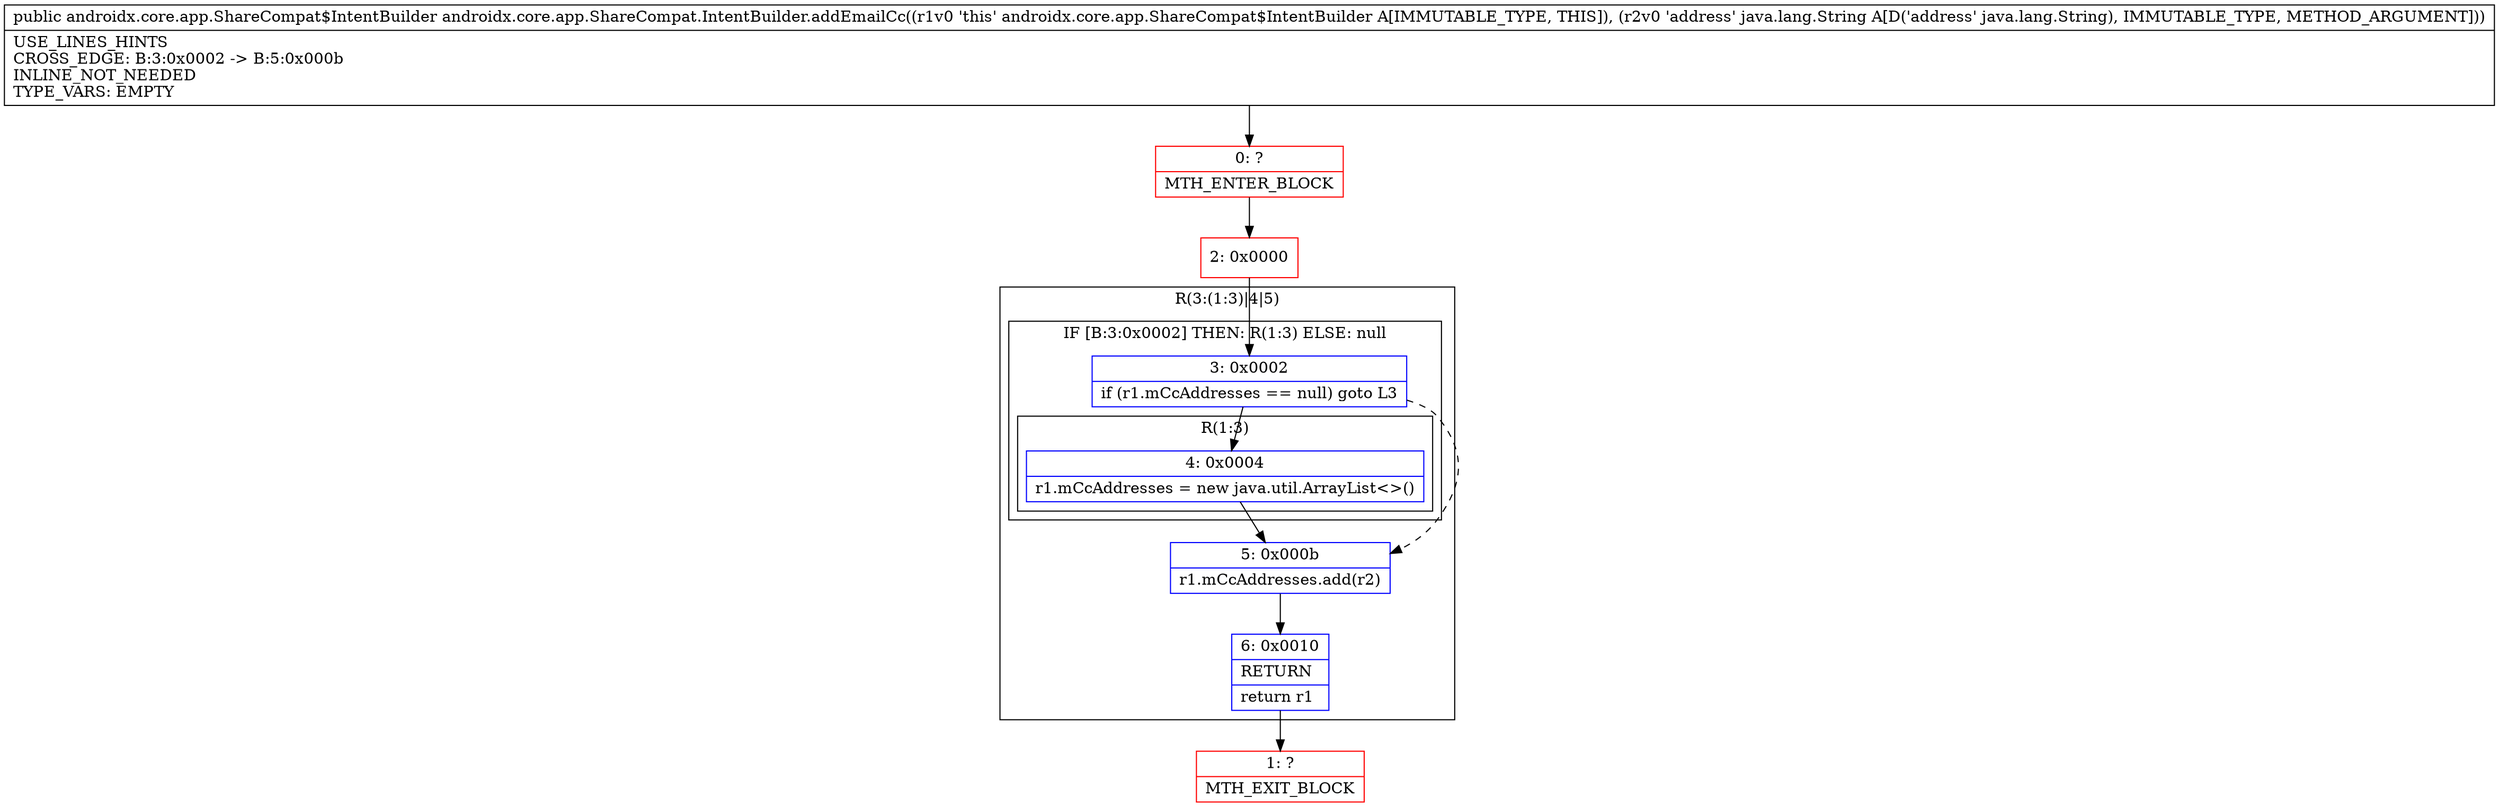 digraph "CFG forandroidx.core.app.ShareCompat.IntentBuilder.addEmailCc(Ljava\/lang\/String;)Landroidx\/core\/app\/ShareCompat$IntentBuilder;" {
subgraph cluster_Region_1994351551 {
label = "R(3:(1:3)|4|5)";
node [shape=record,color=blue];
subgraph cluster_IfRegion_247086009 {
label = "IF [B:3:0x0002] THEN: R(1:3) ELSE: null";
node [shape=record,color=blue];
Node_3 [shape=record,label="{3\:\ 0x0002|if (r1.mCcAddresses == null) goto L3\l}"];
subgraph cluster_Region_1785906616 {
label = "R(1:3)";
node [shape=record,color=blue];
Node_4 [shape=record,label="{4\:\ 0x0004|r1.mCcAddresses = new java.util.ArrayList\<\>()\l}"];
}
}
Node_5 [shape=record,label="{5\:\ 0x000b|r1.mCcAddresses.add(r2)\l}"];
Node_6 [shape=record,label="{6\:\ 0x0010|RETURN\l|return r1\l}"];
}
Node_0 [shape=record,color=red,label="{0\:\ ?|MTH_ENTER_BLOCK\l}"];
Node_2 [shape=record,color=red,label="{2\:\ 0x0000}"];
Node_1 [shape=record,color=red,label="{1\:\ ?|MTH_EXIT_BLOCK\l}"];
MethodNode[shape=record,label="{public androidx.core.app.ShareCompat$IntentBuilder androidx.core.app.ShareCompat.IntentBuilder.addEmailCc((r1v0 'this' androidx.core.app.ShareCompat$IntentBuilder A[IMMUTABLE_TYPE, THIS]), (r2v0 'address' java.lang.String A[D('address' java.lang.String), IMMUTABLE_TYPE, METHOD_ARGUMENT]))  | USE_LINES_HINTS\lCROSS_EDGE: B:3:0x0002 \-\> B:5:0x000b\lINLINE_NOT_NEEDED\lTYPE_VARS: EMPTY\l}"];
MethodNode -> Node_0;Node_3 -> Node_4;
Node_3 -> Node_5[style=dashed];
Node_4 -> Node_5;
Node_5 -> Node_6;
Node_6 -> Node_1;
Node_0 -> Node_2;
Node_2 -> Node_3;
}

